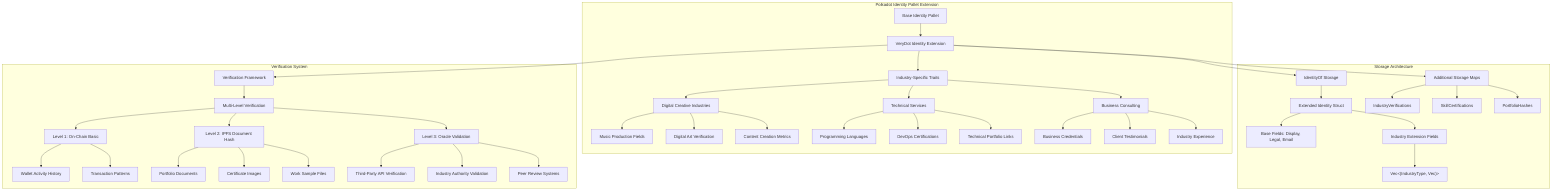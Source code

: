 graph TB
    subgraph "Polkadot Identity Pallet Extension"
        A[Base Identity Pallet] --> B[VeryDot Identity Extension]
        B --> C[Industry-Specific Traits]
        C --> D[Digital Creative Industries]
        C --> E[Technical Services]
        C --> F[Business Consulting]
        
        D --> D1[Music Production Fields]
        D --> D2[Digital Art Verification]
        D --> D3[Content Creation Metrics]
        
        E --> E1[Programming Languages]
        E --> E2[DevOps Certifications]
        E --> E3[Technical Portfolio Links]
        
        F --> F1[Business Credentials]
        F --> F2[Client Testimonials]
        F --> F3[Industry Experience]
    end

    subgraph "Storage Architecture"
        G[IdentityOf Storage] --> H[Extended Identity Struct]
        H --> I[Base Fields: Display, Legal, Email]
        H --> J[Industry Extension Fields]
        J --> K["Vec<(IndustryType, Vec<Field>)>"]
        
        L[Additional Storage Maps]
        L --> M[IndustryVerifications]
        L --> N[SkillCertifications]
        L --> O[PortfolioHashes]
    end

    subgraph "Verification System"
        P[Verification Framework] --> Q[Multi-Level Verification]
        Q --> R[Level 1: On-Chain Basic]
        Q --> S[Level 2: IPFS Document Hash]
        Q --> T[Level 3: Oracle Validation]
        
        R --> R1[Wallet Activity History]
        R --> R2[Transaction Patterns]
        
        S --> S1[Portfolio Documents]
        S --> S2[Certificate Images]
        S --> S3[Work Sample Files]
        
        T --> T1[Third-Party API Verification]
        T --> T2[Industry Authority Validation]
        T --> T3[Peer Review Systems]
    end

    B --> G
    B --> L
    B --> P